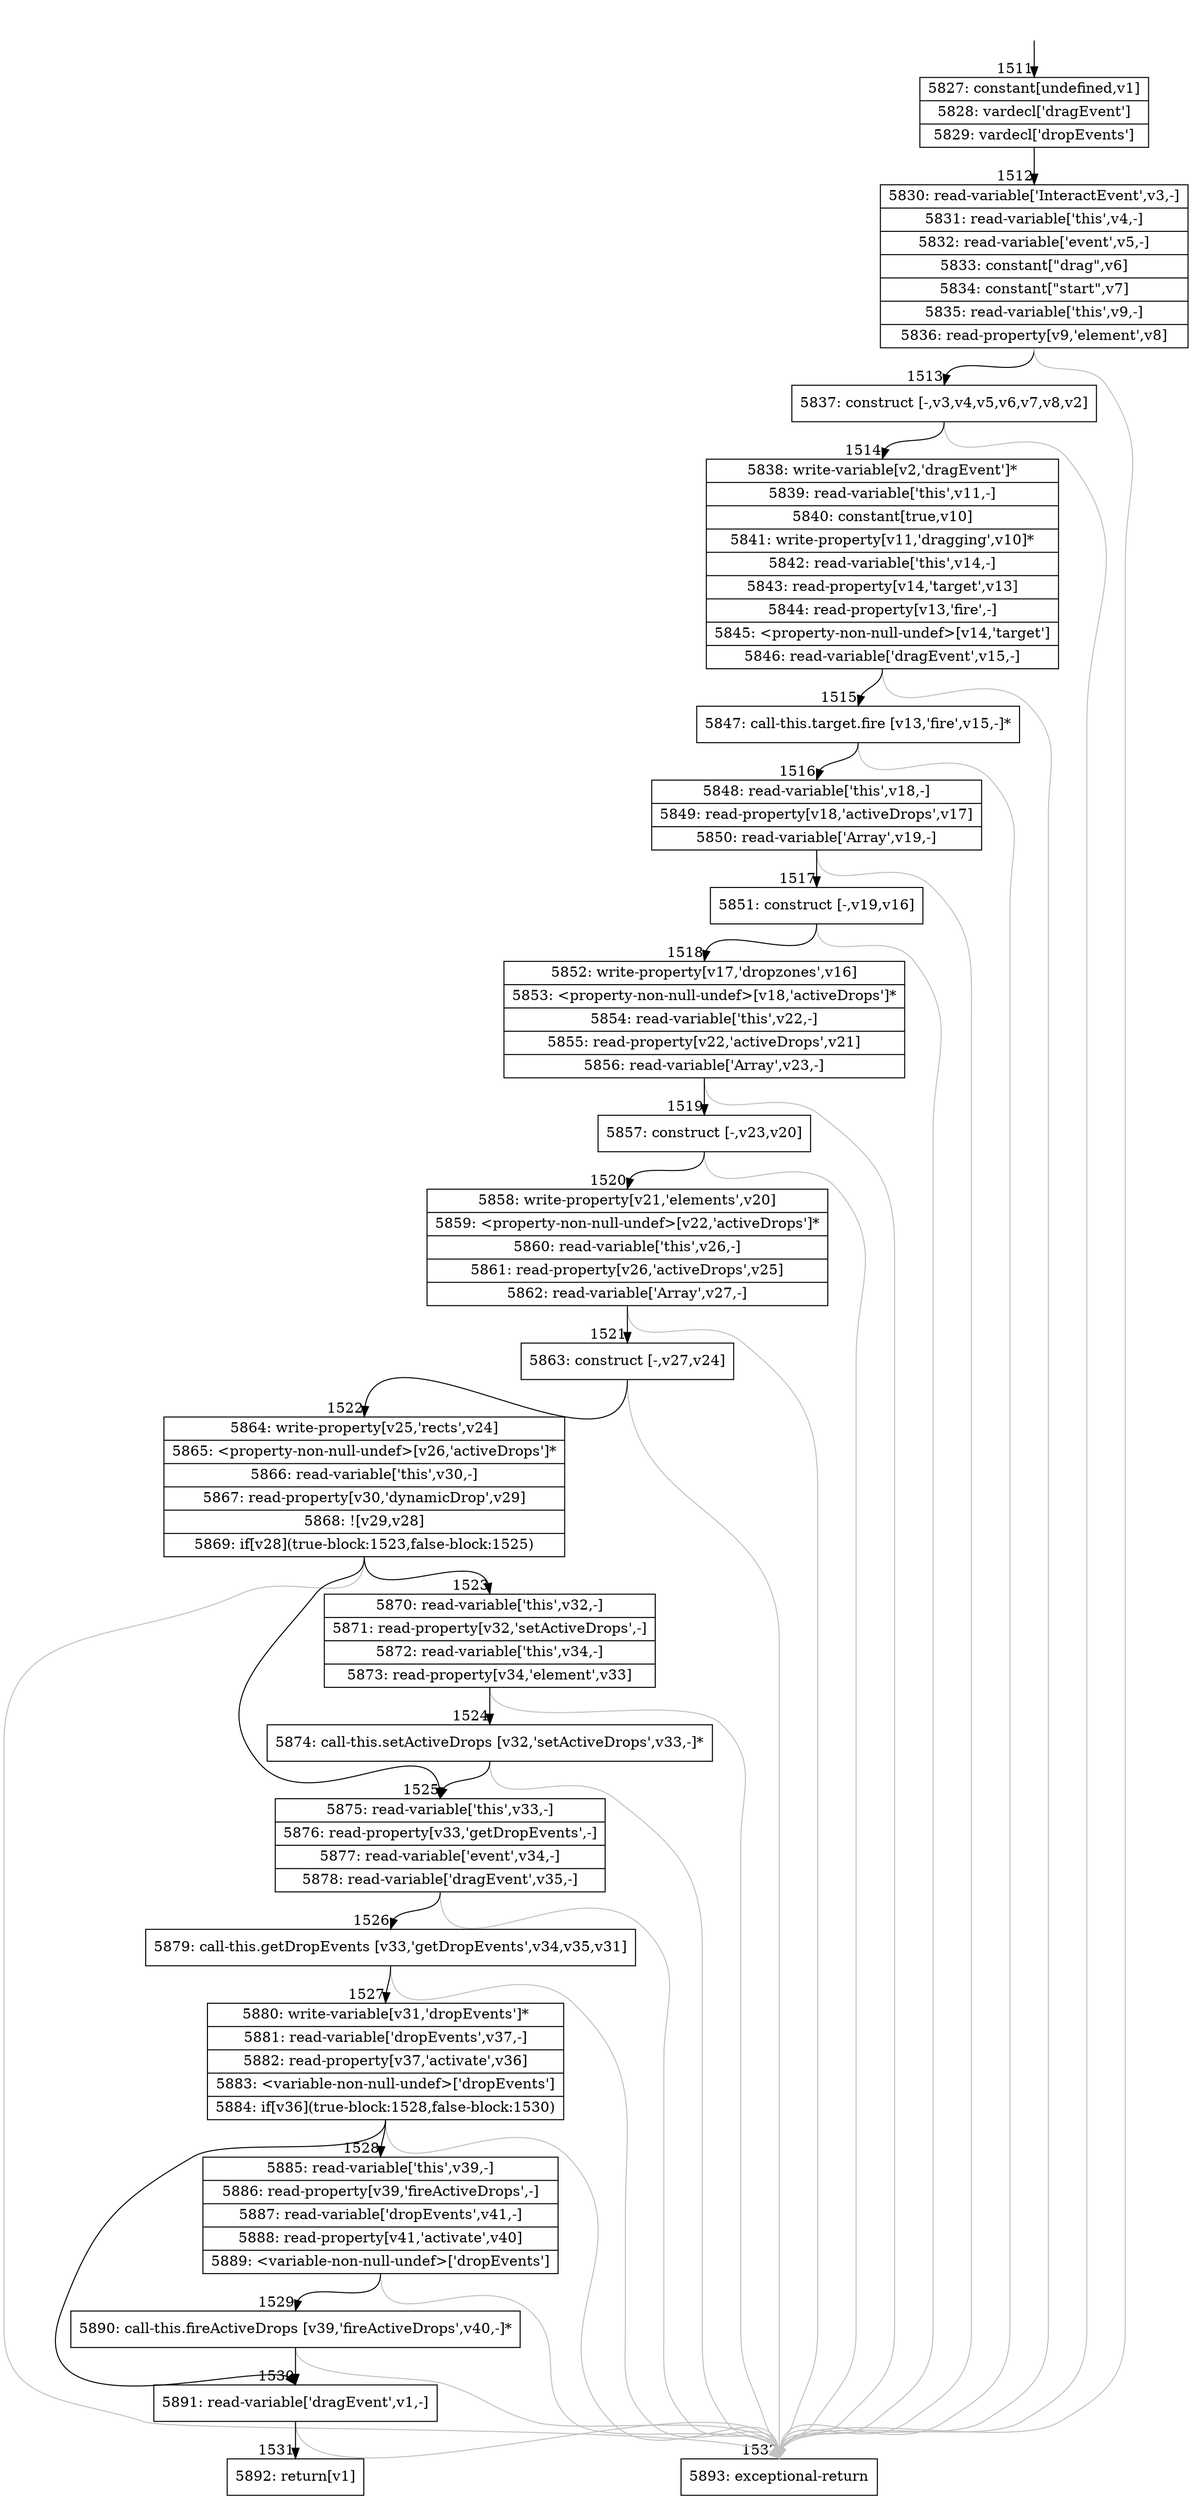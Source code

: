 digraph {
rankdir="TD"
BB_entry78[shape=none,label=""];
BB_entry78 -> BB1511 [tailport=s, headport=n, headlabel="    1511"]
BB1511 [shape=record label="{5827: constant[undefined,v1]|5828: vardecl['dragEvent']|5829: vardecl['dropEvents']}" ] 
BB1511 -> BB1512 [tailport=s, headport=n, headlabel="      1512"]
BB1512 [shape=record label="{5830: read-variable['InteractEvent',v3,-]|5831: read-variable['this',v4,-]|5832: read-variable['event',v5,-]|5833: constant[\"drag\",v6]|5834: constant[\"start\",v7]|5835: read-variable['this',v9,-]|5836: read-property[v9,'element',v8]}" ] 
BB1512 -> BB1513 [tailport=s, headport=n, headlabel="      1513"]
BB1512 -> BB1532 [tailport=s, headport=n, color=gray, headlabel="      1532"]
BB1513 [shape=record label="{5837: construct [-,v3,v4,v5,v6,v7,v8,v2]}" ] 
BB1513 -> BB1514 [tailport=s, headport=n, headlabel="      1514"]
BB1513 -> BB1532 [tailport=s, headport=n, color=gray]
BB1514 [shape=record label="{5838: write-variable[v2,'dragEvent']*|5839: read-variable['this',v11,-]|5840: constant[true,v10]|5841: write-property[v11,'dragging',v10]*|5842: read-variable['this',v14,-]|5843: read-property[v14,'target',v13]|5844: read-property[v13,'fire',-]|5845: \<property-non-null-undef\>[v14,'target']|5846: read-variable['dragEvent',v15,-]}" ] 
BB1514 -> BB1515 [tailport=s, headport=n, headlabel="      1515"]
BB1514 -> BB1532 [tailport=s, headport=n, color=gray]
BB1515 [shape=record label="{5847: call-this.target.fire [v13,'fire',v15,-]*}" ] 
BB1515 -> BB1516 [tailport=s, headport=n, headlabel="      1516"]
BB1515 -> BB1532 [tailport=s, headport=n, color=gray]
BB1516 [shape=record label="{5848: read-variable['this',v18,-]|5849: read-property[v18,'activeDrops',v17]|5850: read-variable['Array',v19,-]}" ] 
BB1516 -> BB1517 [tailport=s, headport=n, headlabel="      1517"]
BB1516 -> BB1532 [tailport=s, headport=n, color=gray]
BB1517 [shape=record label="{5851: construct [-,v19,v16]}" ] 
BB1517 -> BB1518 [tailport=s, headport=n, headlabel="      1518"]
BB1517 -> BB1532 [tailport=s, headport=n, color=gray]
BB1518 [shape=record label="{5852: write-property[v17,'dropzones',v16]|5853: \<property-non-null-undef\>[v18,'activeDrops']*|5854: read-variable['this',v22,-]|5855: read-property[v22,'activeDrops',v21]|5856: read-variable['Array',v23,-]}" ] 
BB1518 -> BB1519 [tailport=s, headport=n, headlabel="      1519"]
BB1518 -> BB1532 [tailport=s, headport=n, color=gray]
BB1519 [shape=record label="{5857: construct [-,v23,v20]}" ] 
BB1519 -> BB1520 [tailport=s, headport=n, headlabel="      1520"]
BB1519 -> BB1532 [tailport=s, headport=n, color=gray]
BB1520 [shape=record label="{5858: write-property[v21,'elements',v20]|5859: \<property-non-null-undef\>[v22,'activeDrops']*|5860: read-variable['this',v26,-]|5861: read-property[v26,'activeDrops',v25]|5862: read-variable['Array',v27,-]}" ] 
BB1520 -> BB1521 [tailport=s, headport=n, headlabel="      1521"]
BB1520 -> BB1532 [tailport=s, headport=n, color=gray]
BB1521 [shape=record label="{5863: construct [-,v27,v24]}" ] 
BB1521 -> BB1522 [tailport=s, headport=n, headlabel="      1522"]
BB1521 -> BB1532 [tailport=s, headport=n, color=gray]
BB1522 [shape=record label="{5864: write-property[v25,'rects',v24]|5865: \<property-non-null-undef\>[v26,'activeDrops']*|5866: read-variable['this',v30,-]|5867: read-property[v30,'dynamicDrop',v29]|5868: ![v29,v28]|5869: if[v28](true-block:1523,false-block:1525)}" ] 
BB1522 -> BB1523 [tailport=s, headport=n, headlabel="      1523"]
BB1522 -> BB1525 [tailport=s, headport=n, headlabel="      1525"]
BB1522 -> BB1532 [tailport=s, headport=n, color=gray]
BB1523 [shape=record label="{5870: read-variable['this',v32,-]|5871: read-property[v32,'setActiveDrops',-]|5872: read-variable['this',v34,-]|5873: read-property[v34,'element',v33]}" ] 
BB1523 -> BB1524 [tailport=s, headport=n, headlabel="      1524"]
BB1523 -> BB1532 [tailport=s, headport=n, color=gray]
BB1524 [shape=record label="{5874: call-this.setActiveDrops [v32,'setActiveDrops',v33,-]*}" ] 
BB1524 -> BB1525 [tailport=s, headport=n]
BB1524 -> BB1532 [tailport=s, headport=n, color=gray]
BB1525 [shape=record label="{5875: read-variable['this',v33,-]|5876: read-property[v33,'getDropEvents',-]|5877: read-variable['event',v34,-]|5878: read-variable['dragEvent',v35,-]}" ] 
BB1525 -> BB1526 [tailport=s, headport=n, headlabel="      1526"]
BB1525 -> BB1532 [tailport=s, headport=n, color=gray]
BB1526 [shape=record label="{5879: call-this.getDropEvents [v33,'getDropEvents',v34,v35,v31]}" ] 
BB1526 -> BB1527 [tailport=s, headport=n, headlabel="      1527"]
BB1526 -> BB1532 [tailport=s, headport=n, color=gray]
BB1527 [shape=record label="{5880: write-variable[v31,'dropEvents']*|5881: read-variable['dropEvents',v37,-]|5882: read-property[v37,'activate',v36]|5883: \<variable-non-null-undef\>['dropEvents']|5884: if[v36](true-block:1528,false-block:1530)}" ] 
BB1527 -> BB1528 [tailport=s, headport=n, headlabel="      1528"]
BB1527 -> BB1530 [tailport=s, headport=n, headlabel="      1530"]
BB1527 -> BB1532 [tailport=s, headport=n, color=gray]
BB1528 [shape=record label="{5885: read-variable['this',v39,-]|5886: read-property[v39,'fireActiveDrops',-]|5887: read-variable['dropEvents',v41,-]|5888: read-property[v41,'activate',v40]|5889: \<variable-non-null-undef\>['dropEvents']}" ] 
BB1528 -> BB1529 [tailport=s, headport=n, headlabel="      1529"]
BB1528 -> BB1532 [tailport=s, headport=n, color=gray]
BB1529 [shape=record label="{5890: call-this.fireActiveDrops [v39,'fireActiveDrops',v40,-]*}" ] 
BB1529 -> BB1530 [tailport=s, headport=n]
BB1529 -> BB1532 [tailport=s, headport=n, color=gray]
BB1530 [shape=record label="{5891: read-variable['dragEvent',v1,-]}" ] 
BB1530 -> BB1531 [tailport=s, headport=n, headlabel="      1531"]
BB1530 -> BB1532 [tailport=s, headport=n, color=gray]
BB1531 [shape=record label="{5892: return[v1]}" ] 
BB1532 [shape=record label="{5893: exceptional-return}" ] 
//#$~ 1939
}

